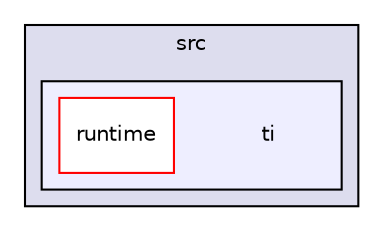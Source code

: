 digraph "ti" {
  compound=true
  node [ fontsize="10", fontname="Helvetica"];
  edge [ labelfontsize="10", labelfontname="Helvetica"];
  subgraph clusterdir_9c9a9159f16870db7b843754693e6e43 {
    graph [ bgcolor="#ddddee", pencolor="black", label="src" fontname="Helvetica", fontsize="10", URL="dir_9c9a9159f16870db7b843754693e6e43.html"]
  subgraph clusterdir_36dac017d8fa1f792c4d163c29261eb1 {
    graph [ bgcolor="#eeeeff", pencolor="black", label="" URL="dir_36dac017d8fa1f792c4d163c29261eb1.html"];
    dir_36dac017d8fa1f792c4d163c29261eb1 [shape=plaintext label="ti"];
    dir_5ad05dc5194b2a671faf93574192eaf0 [shape=box label="runtime" color="red" fillcolor="white" style="filled" URL="dir_5ad05dc5194b2a671faf93574192eaf0.html"];
  }
  }
}
